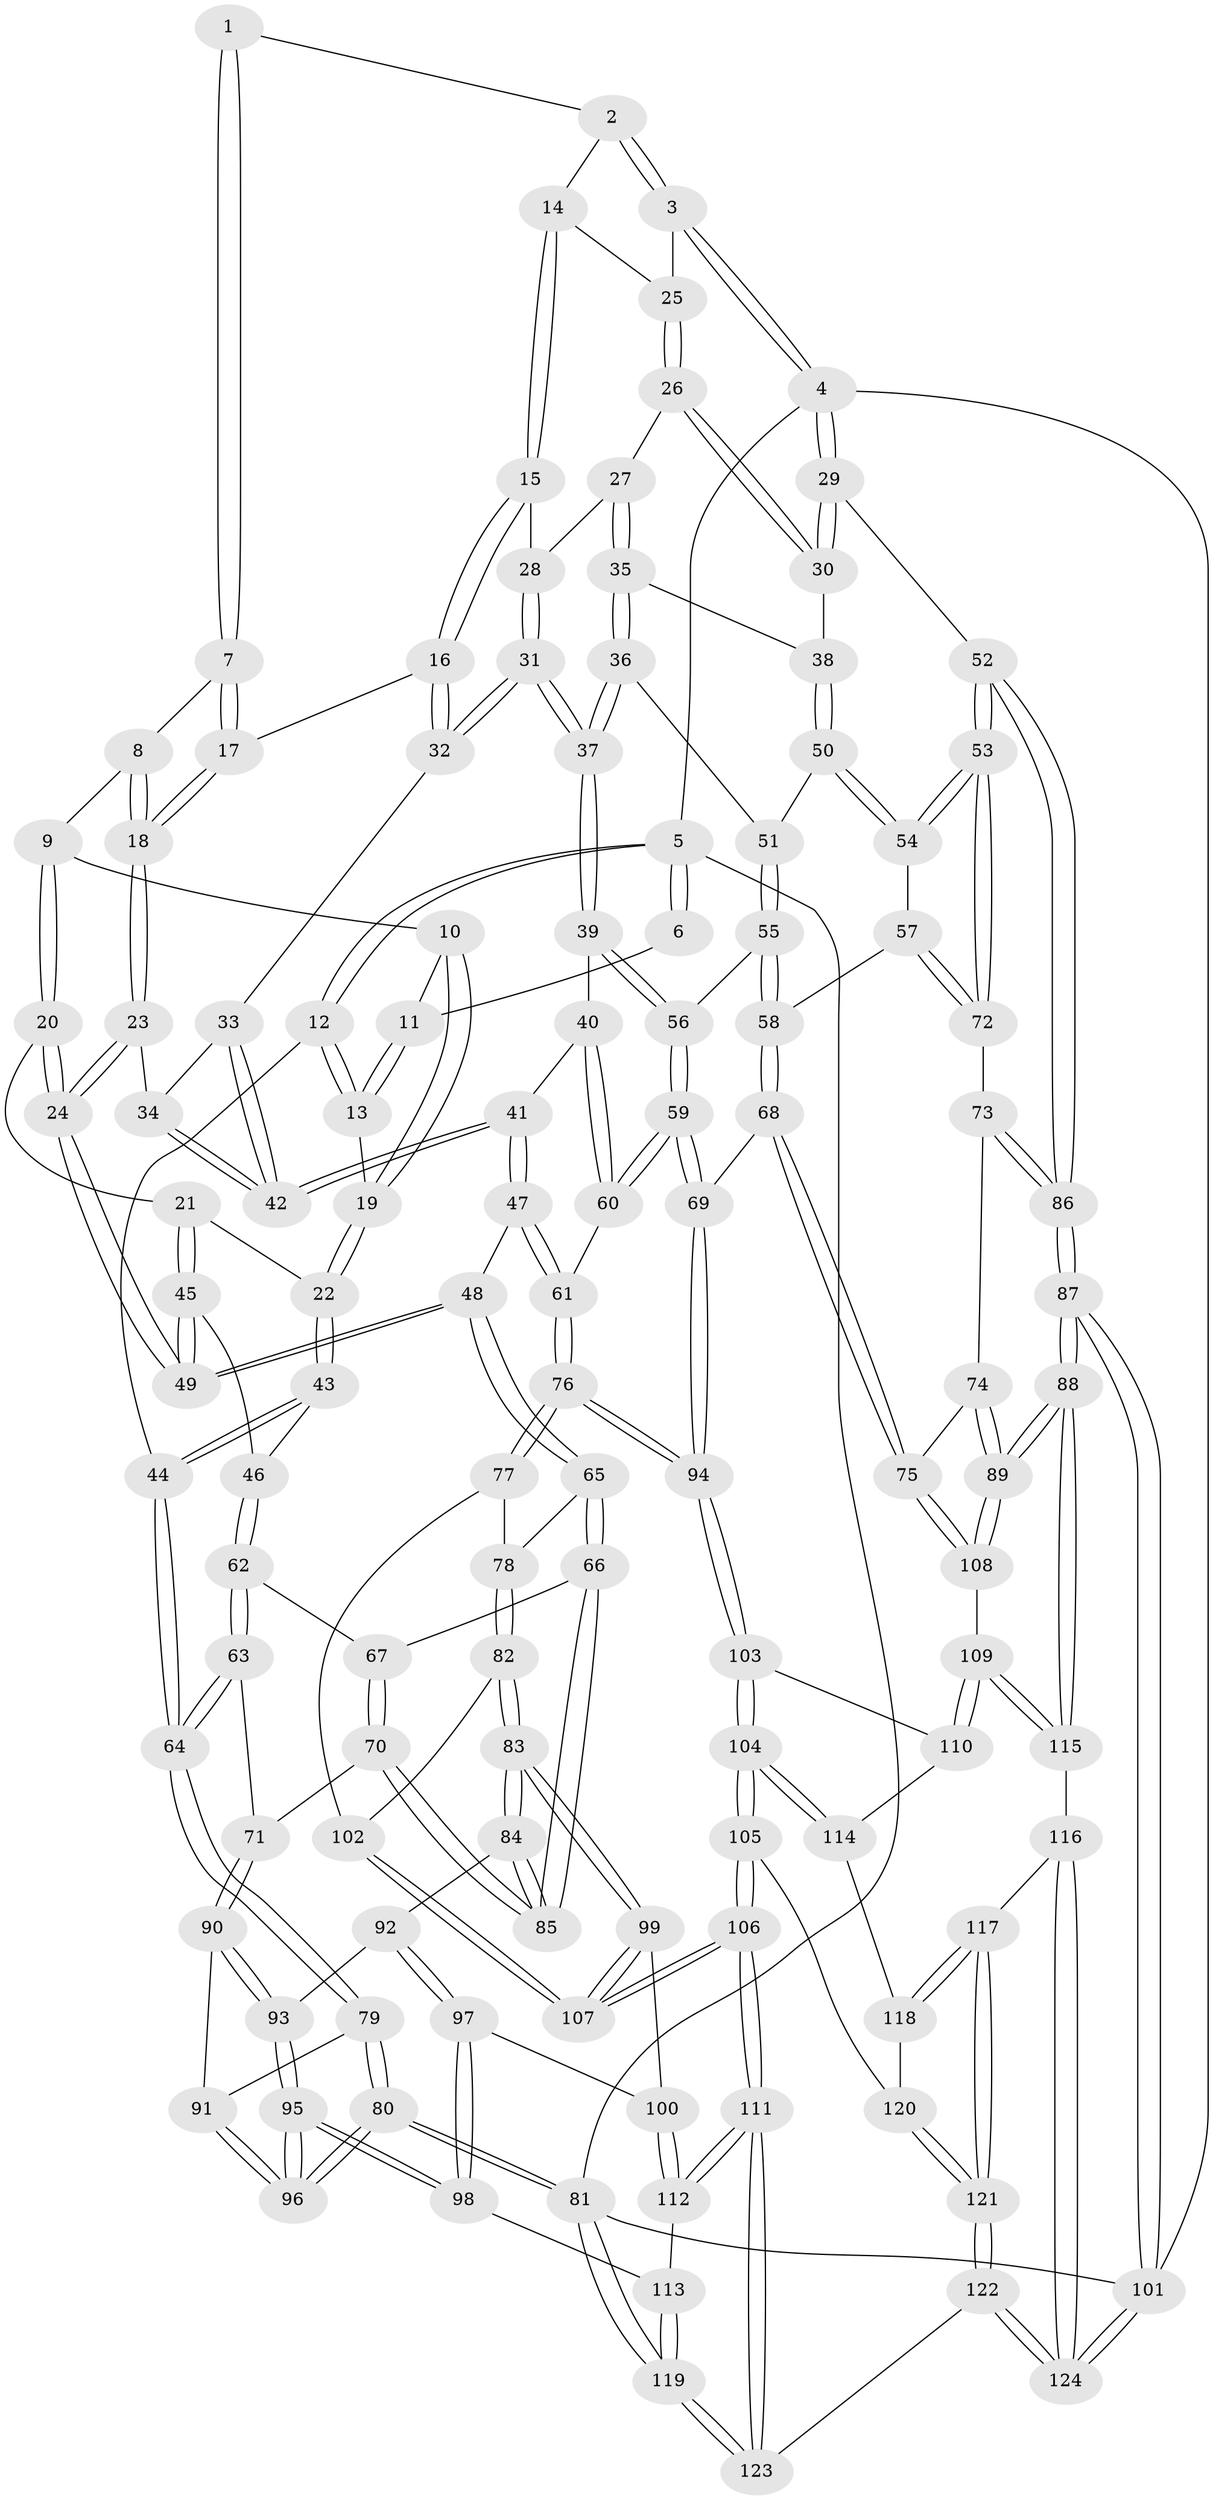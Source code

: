 // Generated by graph-tools (version 1.1) at 2025/11/02/27/25 16:11:55]
// undirected, 124 vertices, 307 edges
graph export_dot {
graph [start="1"]
  node [color=gray90,style=filled];
  1 [pos="+0.38567045422208956+0"];
  2 [pos="+0.608772145308472+0"];
  3 [pos="+1+0"];
  4 [pos="+1+0"];
  5 [pos="+0+0"];
  6 [pos="+0.17041107401961386+0"];
  7 [pos="+0.3628729561609917+0"];
  8 [pos="+0.28457343784775824+0.043193353075258185"];
  9 [pos="+0.23343720616510297+0.06837178586817204"];
  10 [pos="+0.2177908179991294+0.06464945527097966"];
  11 [pos="+0.1602595424726665+0.007876503177939465"];
  12 [pos="+0+0"];
  13 [pos="+0.10615270663544825+0.06654512794595854"];
  14 [pos="+0.623799134460592+0"];
  15 [pos="+0.6138043087323198+0.016023691504956052"];
  16 [pos="+0.47196601561845514+0.13129491048534486"];
  17 [pos="+0.4096181342221249+0.1173568135659903"];
  18 [pos="+0.33283349801128387+0.18542581362173707"];
  19 [pos="+0.11884133392151709+0.17964405316208712"];
  20 [pos="+0.27352092979898535+0.23734094073298245"];
  21 [pos="+0.17822995191864993+0.2389987634572394"];
  22 [pos="+0.11320039001477526+0.21703480637620373"];
  23 [pos="+0.29952941447098264+0.23514997491001602"];
  24 [pos="+0.2796855814789776+0.23889579194518856"];
  25 [pos="+0.8283725360275745+0.08779247283463353"];
  26 [pos="+0.8292046365385809+0.0964719103116483"];
  27 [pos="+0.7430298162917987+0.1608408810263526"];
  28 [pos="+0.6457829449676976+0.102920594806132"];
  29 [pos="+1+0.11105446676981987"];
  30 [pos="+0.977802681224325+0.2089225745323995"];
  31 [pos="+0.5829692172912972+0.25703702834087266"];
  32 [pos="+0.5015444527334587+0.20268402505019023"];
  33 [pos="+0.48108097216983065+0.21715063529615936"];
  34 [pos="+0.3532795640129427+0.2692413026553557"];
  35 [pos="+0.748466936530788+0.1890488057378327"];
  36 [pos="+0.7338851952754201+0.28356804556750204"];
  37 [pos="+0.5951657203173631+0.29525409670970065"];
  38 [pos="+0.9584160910888279+0.22636799332709417"];
  39 [pos="+0.567109534145742+0.3539282675798083"];
  40 [pos="+0.46529307892763877+0.40009836096840456"];
  41 [pos="+0.4569262219504715+0.40035856911676093"];
  42 [pos="+0.43242200303358186+0.36349038393364885"];
  43 [pos="+0+0.27730483711729303"];
  44 [pos="+0+0.28201953540979635"];
  45 [pos="+0.16599029905562573+0.442681237807198"];
  46 [pos="+0.1576072221837058+0.44609212110825536"];
  47 [pos="+0.3616365545028838+0.4915918941779888"];
  48 [pos="+0.3171723424362034+0.4895294234722492"];
  49 [pos="+0.26405192705875896+0.4489506710601227"];
  50 [pos="+0.9252947152674212+0.26837650127538254"];
  51 [pos="+0.767832991487153+0.31198554153160424"];
  52 [pos="+1+0.5369387939092636"];
  53 [pos="+1+0.5109501900716584"];
  54 [pos="+0.9204851139314995+0.4049425371013974"];
  55 [pos="+0.7747642135507953+0.4542760800197679"];
  56 [pos="+0.6558497783139143+0.4522093150081107"];
  57 [pos="+0.7885201482904277+0.46453792321272747"];
  58 [pos="+0.7845653536108362+0.46358119509254825"];
  59 [pos="+0.5913726570774299+0.5858320808630274"];
  60 [pos="+0.5712448413117683+0.576719543111103"];
  61 [pos="+0.41216778408972676+0.5955804258181968"];
  62 [pos="+0.12870206537040427+0.49706308047355263"];
  63 [pos="+0.062128151301159215+0.5233710049536247"];
  64 [pos="+0+0.4768422903034935"];
  65 [pos="+0.26110958815079643+0.5695020208997559"];
  66 [pos="+0.23445241027867714+0.5834256609567304"];
  67 [pos="+0.13564949839199855+0.5115649281525584"];
  68 [pos="+0.6946694251505858+0.6670867373534461"];
  69 [pos="+0.5995225199639959+0.6002932857809652"];
  70 [pos="+0.14623925840388033+0.6013561217396074"];
  71 [pos="+0.08380814976380592+0.6266187062772596"];
  72 [pos="+0.8748723588375326+0.5599877385570592"];
  73 [pos="+0.8696620739599716+0.5869991918453074"];
  74 [pos="+0.8614689100467608+0.6019805958378295"];
  75 [pos="+0.7208018445035985+0.7160153033660321"];
  76 [pos="+0.39648639737952096+0.6922213659638966"];
  77 [pos="+0.3593191404475411+0.6994867093245448"];
  78 [pos="+0.27266434777280335+0.5944007765566022"];
  79 [pos="+0+0.5320400705138278"];
  80 [pos="+0+0.8951566541744319"];
  81 [pos="+0+1"];
  82 [pos="+0.2653836775483134+0.7191300354382275"];
  83 [pos="+0.250115926674832+0.7240782941835318"];
  84 [pos="+0.19883828891090316+0.6625842967543215"];
  85 [pos="+0.19726949711211242+0.626559487331179"];
  86 [pos="+1+0.867112248350403"];
  87 [pos="+1+0.9383218069335909"];
  88 [pos="+1+0.8547208317564825"];
  89 [pos="+0.9627149702450508+0.8019402196337719"];
  90 [pos="+0.07804579873057142+0.6371536930804435"];
  91 [pos="+0.04375746621643933+0.631150476788387"];
  92 [pos="+0.12040980174207845+0.6926772106397969"];
  93 [pos="+0.08018200953994546+0.647604367884483"];
  94 [pos="+0.46075561262040776+0.7525579968687154"];
  95 [pos="+0+0.8276532628160734"];
  96 [pos="+0+0.8339411202757597"];
  97 [pos="+0.10785628544456495+0.7906211847741678"];
  98 [pos="+0.04159717763470942+0.8218948469553091"];
  99 [pos="+0.23080630408494596+0.7622143104123045"];
  100 [pos="+0.1893824375211955+0.7982538207315115"];
  101 [pos="+1+1"];
  102 [pos="+0.34494625456916866+0.7060082144233915"];
  103 [pos="+0.4634584443387159+0.7589682552075402"];
  104 [pos="+0.4553900199525232+0.8423171084749329"];
  105 [pos="+0.4516755757057405+0.8579714995620339"];
  106 [pos="+0.35717048737463397+0.9250211937744572"];
  107 [pos="+0.3206147302904421+0.8402002674870228"];
  108 [pos="+0.720872989165827+0.7165922481238591"];
  109 [pos="+0.6980022074613038+0.7553022451984223"];
  110 [pos="+0.679883036295837+0.7637894623862094"];
  111 [pos="+0.28791441115364375+1"];
  112 [pos="+0.2540053649465415+0.9825412119305843"];
  113 [pos="+0.11279567115180344+0.9003693459597365"];
  114 [pos="+0.629550609711264+0.8264814565116692"];
  115 [pos="+0.7324428730880826+0.8803015027886708"];
  116 [pos="+0.7238721077962219+0.9622024710819825"];
  117 [pos="+0.6159775687455511+0.9256754693284384"];
  118 [pos="+0.5965414994264199+0.8968780993320458"];
  119 [pos="+0+1"];
  120 [pos="+0.5030779333873686+0.8955114821352966"];
  121 [pos="+0.5464375957836008+1"];
  122 [pos="+0.5379645317465813+1"];
  123 [pos="+0.27538827050871584+1"];
  124 [pos="+0.879245054805067+1"];
  1 -- 2;
  1 -- 7;
  1 -- 7;
  2 -- 3;
  2 -- 3;
  2 -- 14;
  3 -- 4;
  3 -- 4;
  3 -- 25;
  4 -- 5;
  4 -- 29;
  4 -- 29;
  4 -- 101;
  5 -- 6;
  5 -- 6;
  5 -- 12;
  5 -- 12;
  5 -- 81;
  6 -- 11;
  7 -- 8;
  7 -- 17;
  7 -- 17;
  8 -- 9;
  8 -- 18;
  8 -- 18;
  9 -- 10;
  9 -- 20;
  9 -- 20;
  10 -- 11;
  10 -- 19;
  10 -- 19;
  11 -- 13;
  11 -- 13;
  12 -- 13;
  12 -- 13;
  12 -- 44;
  13 -- 19;
  14 -- 15;
  14 -- 15;
  14 -- 25;
  15 -- 16;
  15 -- 16;
  15 -- 28;
  16 -- 17;
  16 -- 32;
  16 -- 32;
  17 -- 18;
  17 -- 18;
  18 -- 23;
  18 -- 23;
  19 -- 22;
  19 -- 22;
  20 -- 21;
  20 -- 24;
  20 -- 24;
  21 -- 22;
  21 -- 45;
  21 -- 45;
  22 -- 43;
  22 -- 43;
  23 -- 24;
  23 -- 24;
  23 -- 34;
  24 -- 49;
  24 -- 49;
  25 -- 26;
  25 -- 26;
  26 -- 27;
  26 -- 30;
  26 -- 30;
  27 -- 28;
  27 -- 35;
  27 -- 35;
  28 -- 31;
  28 -- 31;
  29 -- 30;
  29 -- 30;
  29 -- 52;
  30 -- 38;
  31 -- 32;
  31 -- 32;
  31 -- 37;
  31 -- 37;
  32 -- 33;
  33 -- 34;
  33 -- 42;
  33 -- 42;
  34 -- 42;
  34 -- 42;
  35 -- 36;
  35 -- 36;
  35 -- 38;
  36 -- 37;
  36 -- 37;
  36 -- 51;
  37 -- 39;
  37 -- 39;
  38 -- 50;
  38 -- 50;
  39 -- 40;
  39 -- 56;
  39 -- 56;
  40 -- 41;
  40 -- 60;
  40 -- 60;
  41 -- 42;
  41 -- 42;
  41 -- 47;
  41 -- 47;
  43 -- 44;
  43 -- 44;
  43 -- 46;
  44 -- 64;
  44 -- 64;
  45 -- 46;
  45 -- 49;
  45 -- 49;
  46 -- 62;
  46 -- 62;
  47 -- 48;
  47 -- 61;
  47 -- 61;
  48 -- 49;
  48 -- 49;
  48 -- 65;
  48 -- 65;
  50 -- 51;
  50 -- 54;
  50 -- 54;
  51 -- 55;
  51 -- 55;
  52 -- 53;
  52 -- 53;
  52 -- 86;
  52 -- 86;
  53 -- 54;
  53 -- 54;
  53 -- 72;
  53 -- 72;
  54 -- 57;
  55 -- 56;
  55 -- 58;
  55 -- 58;
  56 -- 59;
  56 -- 59;
  57 -- 58;
  57 -- 72;
  57 -- 72;
  58 -- 68;
  58 -- 68;
  59 -- 60;
  59 -- 60;
  59 -- 69;
  59 -- 69;
  60 -- 61;
  61 -- 76;
  61 -- 76;
  62 -- 63;
  62 -- 63;
  62 -- 67;
  63 -- 64;
  63 -- 64;
  63 -- 71;
  64 -- 79;
  64 -- 79;
  65 -- 66;
  65 -- 66;
  65 -- 78;
  66 -- 67;
  66 -- 85;
  66 -- 85;
  67 -- 70;
  67 -- 70;
  68 -- 69;
  68 -- 75;
  68 -- 75;
  69 -- 94;
  69 -- 94;
  70 -- 71;
  70 -- 85;
  70 -- 85;
  71 -- 90;
  71 -- 90;
  72 -- 73;
  73 -- 74;
  73 -- 86;
  73 -- 86;
  74 -- 75;
  74 -- 89;
  74 -- 89;
  75 -- 108;
  75 -- 108;
  76 -- 77;
  76 -- 77;
  76 -- 94;
  76 -- 94;
  77 -- 78;
  77 -- 102;
  78 -- 82;
  78 -- 82;
  79 -- 80;
  79 -- 80;
  79 -- 91;
  80 -- 81;
  80 -- 81;
  80 -- 96;
  80 -- 96;
  81 -- 119;
  81 -- 119;
  81 -- 101;
  82 -- 83;
  82 -- 83;
  82 -- 102;
  83 -- 84;
  83 -- 84;
  83 -- 99;
  83 -- 99;
  84 -- 85;
  84 -- 85;
  84 -- 92;
  86 -- 87;
  86 -- 87;
  87 -- 88;
  87 -- 88;
  87 -- 101;
  87 -- 101;
  88 -- 89;
  88 -- 89;
  88 -- 115;
  88 -- 115;
  89 -- 108;
  89 -- 108;
  90 -- 91;
  90 -- 93;
  90 -- 93;
  91 -- 96;
  91 -- 96;
  92 -- 93;
  92 -- 97;
  92 -- 97;
  93 -- 95;
  93 -- 95;
  94 -- 103;
  94 -- 103;
  95 -- 96;
  95 -- 96;
  95 -- 98;
  95 -- 98;
  97 -- 98;
  97 -- 98;
  97 -- 100;
  98 -- 113;
  99 -- 100;
  99 -- 107;
  99 -- 107;
  100 -- 112;
  100 -- 112;
  101 -- 124;
  101 -- 124;
  102 -- 107;
  102 -- 107;
  103 -- 104;
  103 -- 104;
  103 -- 110;
  104 -- 105;
  104 -- 105;
  104 -- 114;
  104 -- 114;
  105 -- 106;
  105 -- 106;
  105 -- 120;
  106 -- 107;
  106 -- 107;
  106 -- 111;
  106 -- 111;
  108 -- 109;
  109 -- 110;
  109 -- 110;
  109 -- 115;
  109 -- 115;
  110 -- 114;
  111 -- 112;
  111 -- 112;
  111 -- 123;
  111 -- 123;
  112 -- 113;
  113 -- 119;
  113 -- 119;
  114 -- 118;
  115 -- 116;
  116 -- 117;
  116 -- 124;
  116 -- 124;
  117 -- 118;
  117 -- 118;
  117 -- 121;
  117 -- 121;
  118 -- 120;
  119 -- 123;
  119 -- 123;
  120 -- 121;
  120 -- 121;
  121 -- 122;
  121 -- 122;
  122 -- 123;
  122 -- 124;
  122 -- 124;
}
